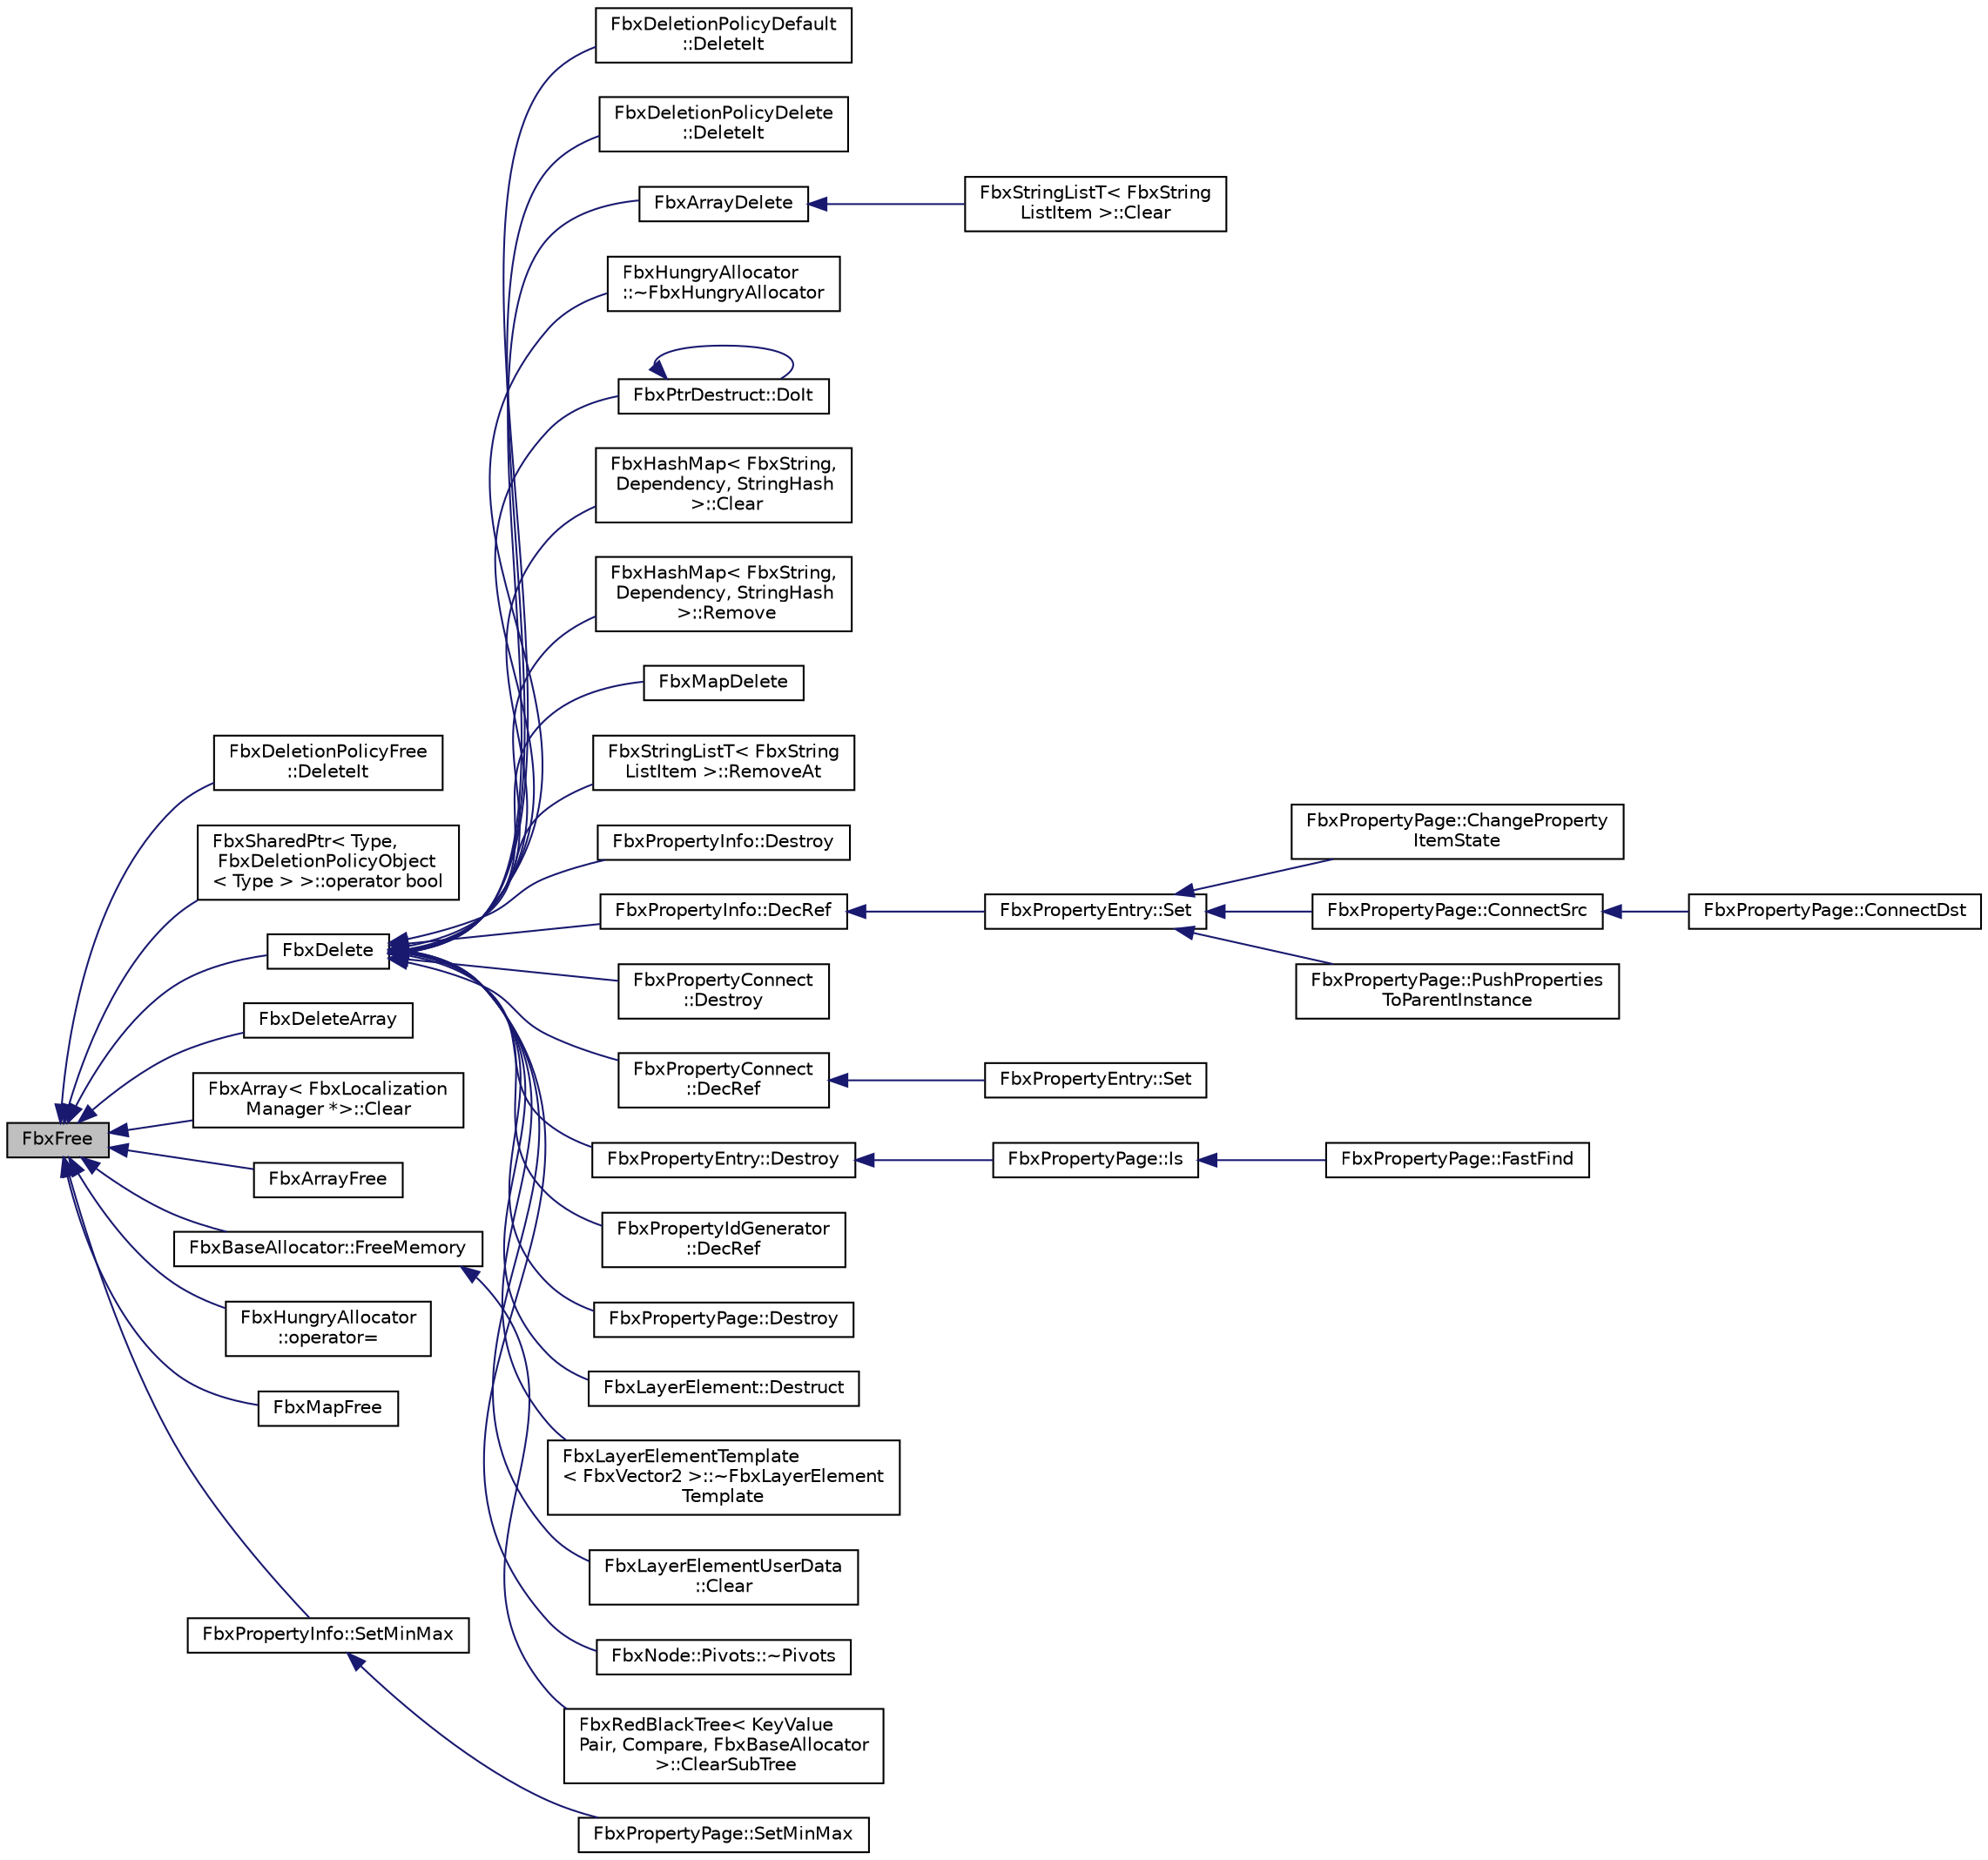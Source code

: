 digraph "FbxFree"
{
  edge [fontname="Helvetica",fontsize="10",labelfontname="Helvetica",labelfontsize="10"];
  node [fontname="Helvetica",fontsize="10",shape=record];
  rankdir="LR";
  Node40 [label="FbxFree",height=0.2,width=0.4,color="black", fillcolor="grey75", style="filled", fontcolor="black"];
  Node40 -> Node41 [dir="back",color="midnightblue",fontsize="10",style="solid",fontname="Helvetica"];
  Node41 [label="FbxDeletionPolicyFree\l::DeleteIt",height=0.2,width=0.4,color="black", fillcolor="white", style="filled",URL="$class_fbx_deletion_policy_free.html#a6b0c1df911d0480122de9bf31a4fd4a5",tooltip="Destruction policy implementation. "];
  Node40 -> Node42 [dir="back",color="midnightblue",fontsize="10",style="solid",fontname="Helvetica"];
  Node42 [label="FbxSharedPtr\< Type,\l FbxDeletionPolicyObject\l\< Type \> \>::operator bool",height=0.2,width=0.4,color="black", fillcolor="white", style="filled",URL="$class_fbx_shared_ptr.html#a5e33203c68a6b6afe36eab50c491ff95",tooltip="Convert to boolean value. "];
  Node40 -> Node43 [dir="back",color="midnightblue",fontsize="10",style="solid",fontname="Helvetica"];
  Node43 [label="FbxDelete",height=0.2,width=0.4,color="black", fillcolor="white", style="filled",URL="$fbxnew_8h.html#a55138f34ac93c519a78f624178c128d6",tooltip="Deletion policy for pointer template classes that uses the FbxDelete() function. "];
  Node43 -> Node44 [dir="back",color="midnightblue",fontsize="10",style="solid",fontname="Helvetica"];
  Node44 [label="FbxDeletionPolicyDefault\l::DeleteIt",height=0.2,width=0.4,color="black", fillcolor="white", style="filled",URL="$class_fbx_deletion_policy_default.html#a6f1fb89b306b4b1bf88d5be8aaf1d83e",tooltip="Destruction policy implementation. "];
  Node43 -> Node45 [dir="back",color="midnightblue",fontsize="10",style="solid",fontname="Helvetica"];
  Node45 [label="FbxDeletionPolicyDelete\l::DeleteIt",height=0.2,width=0.4,color="black", fillcolor="white", style="filled",URL="$class_fbx_deletion_policy_delete.html#ae09420cded9deb38e063f37a1f7d7d11",tooltip="Destruction policy implementation. "];
  Node43 -> Node46 [dir="back",color="midnightblue",fontsize="10",style="solid",fontname="Helvetica"];
  Node46 [label="FbxArrayDelete",height=0.2,width=0.4,color="black", fillcolor="white", style="filled",URL="$fbxarray_8h.html#a087cb13ed63535de7247e732dc7228b6",tooltip="Call FbxDelete on each element of the array, and then clear it. "];
  Node46 -> Node47 [dir="back",color="midnightblue",fontsize="10",style="solid",fontname="Helvetica"];
  Node47 [label="FbxStringListT\< FbxString\lListItem \>::Clear",height=0.2,width=0.4,color="black", fillcolor="white", style="filled",URL="$class_fbx_string_list_t.html#ac5bcede97ed831d4fe76f3087a63398e",tooltip="Delete the array. "];
  Node43 -> Node48 [dir="back",color="midnightblue",fontsize="10",style="solid",fontname="Helvetica"];
  Node48 [label="FbxHungryAllocator\l::~FbxHungryAllocator",height=0.2,width=0.4,color="black", fillcolor="white", style="filled",URL="$class_fbx_hungry_allocator.html#a05e40ed81ef8cde223014ed5471d8586"];
  Node43 -> Node49 [dir="back",color="midnightblue",fontsize="10",style="solid",fontname="Helvetica"];
  Node49 [label="FbxPtrDestruct::DoIt",height=0.2,width=0.4,color="black", fillcolor="white", style="filled",URL="$class_fbx_ptr_destruct.html#a32636050fc3eceb289da67817450db7e"];
  Node49 -> Node49 [dir="back",color="midnightblue",fontsize="10",style="solid",fontname="Helvetica"];
  Node43 -> Node50 [dir="back",color="midnightblue",fontsize="10",style="solid",fontname="Helvetica"];
  Node50 [label="FbxHashMap\< FbxString,\l Dependency, StringHash\l \>::Clear",height=0.2,width=0.4,color="black", fillcolor="white", style="filled",URL="$class_fbx_hash_map.html#a93c7f218e1b8b337296b1758fbe962b9"];
  Node43 -> Node51 [dir="back",color="midnightblue",fontsize="10",style="solid",fontname="Helvetica"];
  Node51 [label="FbxHashMap\< FbxString,\l Dependency, StringHash\l \>::Remove",height=0.2,width=0.4,color="black", fillcolor="white", style="filled",URL="$class_fbx_hash_map.html#abe6d776a5b88b75b82d92e9c9dd5b513"];
  Node43 -> Node52 [dir="back",color="midnightblue",fontsize="10",style="solid",fontname="Helvetica"];
  Node52 [label="FbxMapDelete",height=0.2,width=0.4,color="black", fillcolor="white", style="filled",URL="$fbxmap_8h.html#a045f0a751b24404949c8c8596c77426a",tooltip="Call FbxDelete on each element of the map, and then clear it. "];
  Node43 -> Node53 [dir="back",color="midnightblue",fontsize="10",style="solid",fontname="Helvetica"];
  Node53 [label="FbxStringListT\< FbxString\lListItem \>::RemoveAt",height=0.2,width=0.4,color="black", fillcolor="white", style="filled",URL="$class_fbx_string_list_t.html#afef2030e06b13d23e998cbc6ea6ff9a3"];
  Node43 -> Node54 [dir="back",color="midnightblue",fontsize="10",style="solid",fontname="Helvetica"];
  Node54 [label="FbxPropertyInfo::Destroy",height=0.2,width=0.4,color="black", fillcolor="white", style="filled",URL="$class_fbx_property_info.html#a8d507d411ed1695e545fbae824cf3843"];
  Node43 -> Node55 [dir="back",color="midnightblue",fontsize="10",style="solid",fontname="Helvetica"];
  Node55 [label="FbxPropertyInfo::DecRef",height=0.2,width=0.4,color="black", fillcolor="white", style="filled",URL="$class_fbx_property_info.html#abea3d3ce25a205502657711eb7e2c6f2"];
  Node55 -> Node56 [dir="back",color="midnightblue",fontsize="10",style="solid",fontname="Helvetica"];
  Node56 [label="FbxPropertyEntry::Set",height=0.2,width=0.4,color="black", fillcolor="white", style="filled",URL="$class_fbx_property_entry.html#ad1aae55932cd5bb6dac87c580ddf9e64"];
  Node56 -> Node57 [dir="back",color="midnightblue",fontsize="10",style="solid",fontname="Helvetica"];
  Node57 [label="FbxPropertyPage::ChangeProperty\lItemState",height=0.2,width=0.4,color="black", fillcolor="white", style="filled",URL="$class_fbx_property_page.html#af61ed9031e020731756e072e5632ce29"];
  Node56 -> Node58 [dir="back",color="midnightblue",fontsize="10",style="solid",fontname="Helvetica"];
  Node58 [label="FbxPropertyPage::ConnectSrc",height=0.2,width=0.4,color="black", fillcolor="white", style="filled",URL="$class_fbx_property_page.html#a8a265cf78b10f6255f3c4796b1b10875"];
  Node58 -> Node59 [dir="back",color="midnightblue",fontsize="10",style="solid",fontname="Helvetica"];
  Node59 [label="FbxPropertyPage::ConnectDst",height=0.2,width=0.4,color="black", fillcolor="white", style="filled",URL="$class_fbx_property_page.html#a5ca4dcb646f9d547db779965dca6bd65"];
  Node56 -> Node60 [dir="back",color="midnightblue",fontsize="10",style="solid",fontname="Helvetica"];
  Node60 [label="FbxPropertyPage::PushProperties\lToParentInstance",height=0.2,width=0.4,color="black", fillcolor="white", style="filled",URL="$class_fbx_property_page.html#a37f8a46ebab50d047b190e9195af33a4"];
  Node43 -> Node61 [dir="back",color="midnightblue",fontsize="10",style="solid",fontname="Helvetica"];
  Node61 [label="FbxPropertyConnect\l::Destroy",height=0.2,width=0.4,color="black", fillcolor="white", style="filled",URL="$class_fbx_property_connect.html#aed862bff6fa1cfb39b7f76cd52d4b8a1"];
  Node43 -> Node62 [dir="back",color="midnightblue",fontsize="10",style="solid",fontname="Helvetica"];
  Node62 [label="FbxPropertyConnect\l::DecRef",height=0.2,width=0.4,color="black", fillcolor="white", style="filled",URL="$class_fbx_property_connect.html#a2396c6fe707bc6f2f44cc70fdbe44761"];
  Node62 -> Node63 [dir="back",color="midnightblue",fontsize="10",style="solid",fontname="Helvetica"];
  Node63 [label="FbxPropertyEntry::Set",height=0.2,width=0.4,color="black", fillcolor="white", style="filled",URL="$class_fbx_property_entry.html#a454ced1ebe45eb69c62b9618a6c6f5e3"];
  Node43 -> Node64 [dir="back",color="midnightblue",fontsize="10",style="solid",fontname="Helvetica"];
  Node64 [label="FbxPropertyEntry::Destroy",height=0.2,width=0.4,color="black", fillcolor="white", style="filled",URL="$class_fbx_property_entry.html#af8621889726e9c80d78bfabc039720dc"];
  Node64 -> Node65 [dir="back",color="midnightblue",fontsize="10",style="solid",fontname="Helvetica"];
  Node65 [label="FbxPropertyPage::Is",height=0.2,width=0.4,color="black", fillcolor="white", style="filled",URL="$class_fbx_property_page.html#a8bc4d86023cb4e9d067e2d99c9911e7f"];
  Node65 -> Node66 [dir="back",color="midnightblue",fontsize="10",style="solid",fontname="Helvetica"];
  Node66 [label="FbxPropertyPage::FastFind",height=0.2,width=0.4,color="black", fillcolor="white", style="filled",URL="$class_fbx_property_page.html#a613c04018ba60d91fa1a987070035491"];
  Node43 -> Node67 [dir="back",color="midnightblue",fontsize="10",style="solid",fontname="Helvetica"];
  Node67 [label="FbxPropertyIdGenerator\l::DecRef",height=0.2,width=0.4,color="black", fillcolor="white", style="filled",URL="$class_fbx_property_id_generator.html#a64a7faa5d20848c3d8817a6c01ed0298"];
  Node43 -> Node68 [dir="back",color="midnightblue",fontsize="10",style="solid",fontname="Helvetica"];
  Node68 [label="FbxPropertyPage::Destroy",height=0.2,width=0.4,color="black", fillcolor="white", style="filled",URL="$class_fbx_property_page.html#a4c1d17d6237f93017d6171c575d59c7c"];
  Node43 -> Node69 [dir="back",color="midnightblue",fontsize="10",style="solid",fontname="Helvetica"];
  Node69 [label="FbxLayerElement::Destruct",height=0.2,width=0.4,color="black", fillcolor="white", style="filled",URL="$class_fbx_layer_element.html#a18763978aa1301d695390a1a2e4a1eec"];
  Node43 -> Node70 [dir="back",color="midnightblue",fontsize="10",style="solid",fontname="Helvetica"];
  Node70 [label="FbxLayerElementTemplate\l\< FbxVector2 \>::~FbxLayerElement\lTemplate",height=0.2,width=0.4,color="black", fillcolor="white", style="filled",URL="$class_fbx_layer_element_template.html#a3d88304159752296aece120bb005e546"];
  Node43 -> Node71 [dir="back",color="midnightblue",fontsize="10",style="solid",fontname="Helvetica"];
  Node71 [label="FbxLayerElementUserData\l::Clear",height=0.2,width=0.4,color="black", fillcolor="white", style="filled",URL="$class_fbx_layer_element_user_data.html#aa945631c932f3c811013c903e5ecf55e"];
  Node43 -> Node72 [dir="back",color="midnightblue",fontsize="10",style="solid",fontname="Helvetica"];
  Node72 [label="FbxNode::Pivots::~Pivots",height=0.2,width=0.4,color="black", fillcolor="white", style="filled",URL="$class_fbx_node_1_1_pivots.html#af7ab98cdaa9503fdb570ff1cd0ec67a4"];
  Node40 -> Node73 [dir="back",color="midnightblue",fontsize="10",style="solid",fontname="Helvetica"];
  Node73 [label="FbxDeleteArray",height=0.2,width=0.4,color="black", fillcolor="white", style="filled",URL="$fbxnew_8h.html#a8be8d4e9880b1e381fb626ce96889c5e"];
  Node40 -> Node74 [dir="back",color="midnightblue",fontsize="10",style="solid",fontname="Helvetica"];
  Node74 [label="FbxArray\< FbxLocalization\lManager *\>::Clear",height=0.2,width=0.4,color="black", fillcolor="white", style="filled",URL="$class_fbx_array.html#afeb2b8c53e6364a2d7a82b7a9f7de75f"];
  Node40 -> Node75 [dir="back",color="midnightblue",fontsize="10",style="solid",fontname="Helvetica"];
  Node75 [label="FbxArrayFree",height=0.2,width=0.4,color="black", fillcolor="white", style="filled",URL="$fbxarray_8h.html#a2f98a538558a67cf665a06bd10d01604",tooltip="Call FbxFree on each element of the array, and then clear it. "];
  Node40 -> Node76 [dir="back",color="midnightblue",fontsize="10",style="solid",fontname="Helvetica"];
  Node76 [label="FbxBaseAllocator::FreeMemory",height=0.2,width=0.4,color="black", fillcolor="white", style="filled",URL="$class_fbx_base_allocator.html#a345b6d46e57e8313966a5f3654d1195c"];
  Node76 -> Node77 [dir="back",color="midnightblue",fontsize="10",style="solid",fontname="Helvetica"];
  Node77 [label="FbxRedBlackTree\< KeyValue\lPair, Compare, FbxBaseAllocator\l \>::ClearSubTree",height=0.2,width=0.4,color="black", fillcolor="white", style="filled",URL="$class_fbx_red_black_tree.html#af958bdb74b133aff94c460e956b78859"];
  Node40 -> Node78 [dir="back",color="midnightblue",fontsize="10",style="solid",fontname="Helvetica"];
  Node78 [label="FbxHungryAllocator\l::operator=",height=0.2,width=0.4,color="black", fillcolor="white", style="filled",URL="$class_fbx_hungry_allocator.html#a692a8e4e268a60d82be5469e6e8c232f"];
  Node40 -> Node79 [dir="back",color="midnightblue",fontsize="10",style="solid",fontname="Helvetica"];
  Node79 [label="FbxMapFree",height=0.2,width=0.4,color="black", fillcolor="white", style="filled",URL="$fbxmap_8h.html#a45f009e110d437771d82247bbcbbd815",tooltip="Call FbxFree on each element of the map, and then clear it. "];
  Node40 -> Node80 [dir="back",color="midnightblue",fontsize="10",style="solid",fontname="Helvetica"];
  Node80 [label="FbxPropertyInfo::SetMinMax",height=0.2,width=0.4,color="black", fillcolor="white", style="filled",URL="$class_fbx_property_info.html#a9edba58ea8139407afbaf58d06ed03b4"];
  Node80 -> Node81 [dir="back",color="midnightblue",fontsize="10",style="solid",fontname="Helvetica"];
  Node81 [label="FbxPropertyPage::SetMinMax",height=0.2,width=0.4,color="black", fillcolor="white", style="filled",URL="$class_fbx_property_page.html#a806d74ac95a70a176c235368e939c1e2"];
}
